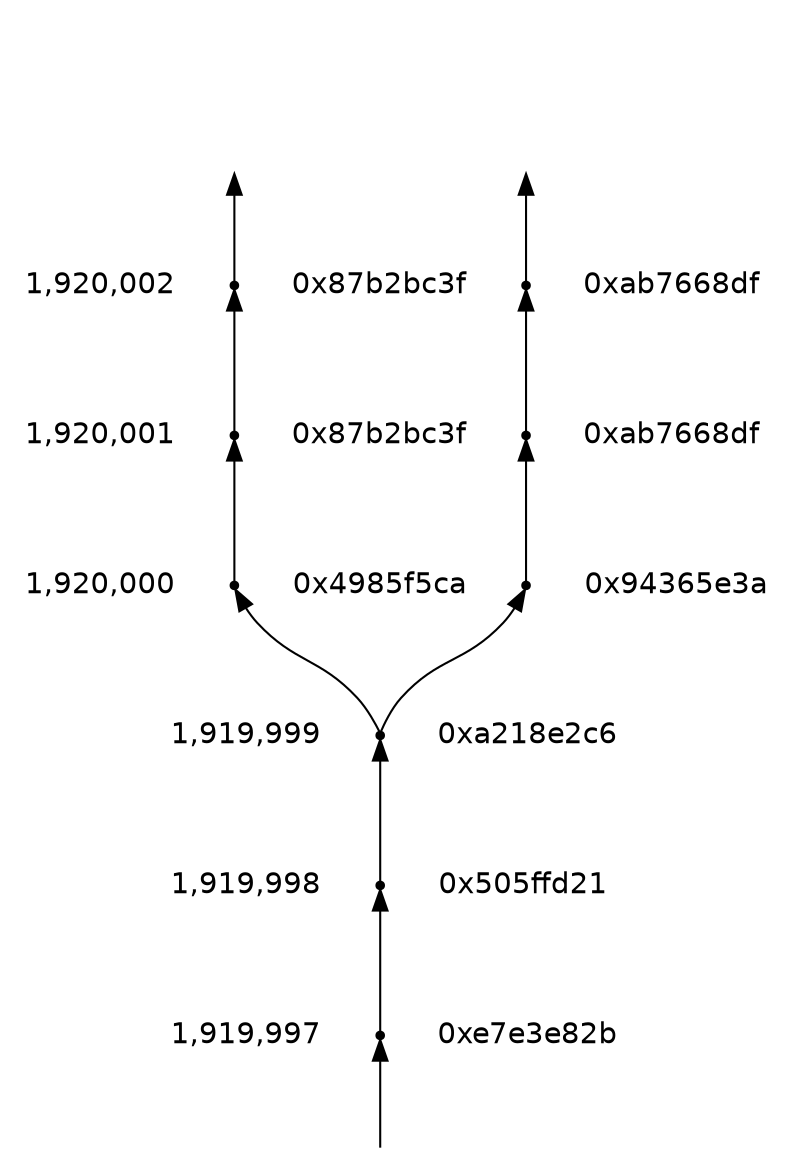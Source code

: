 digraph A {
    rankdir="BT";
    graph [fontname = "Helvetica"];
    node [fontname = "Helvetica",shape=point];
    edge [fontname = "Helvetica"];

    n1919996 [shape=point,style=invis];

    l1919997 [shape=plaintext,label="1,919,997"];
    n1919997 [shape=point];
    h1919997 [shape=plaintext,label="0xe7e3e82b"]
    l1919997 -> n1919997 [style=invis];
    n1919997 -> h1919997 [style=invis];
    {rank=same l1919997 n1919997 h1919997};

    l1919998 [shape=plaintext,label="1,919,998"];
    n1919998 [shape=point];
    h1919998 [shape=plaintext,label="0x505ffd21"]
    l1919998 -> n1919998 [style=invis];
    n1919998 -> h1919998 [style=invis];
    {rank=same l1919998 n1919998 h1919998};

    l1919999 [shape=plaintext,label="1,919,999"];
    n1919999 [shape=point];
    h1919999 [shape=plaintext,label="0xa218e2c6"]
    l1919999 -> n1919999 [style=invis];
    n1919999 -> h1919999 [style=invis];
    {rank=same l1919999 n1919999 h1919999};

    l1920000 [shape=plaintext,label="1,920,000"];
    ethn1920000 [shape=point];
    ethh1920000 [shape=plaintext,label="0x4985f5ca"]
    etcn1920000 [shape=point];
    etch1920000 [shape=plaintext,label="0x94365e3a"]
    l1920000 -> ethn1920000 [style=invis];
    ethn1920000 -> ethh1920000 [style=invis];
    ethh1920000 -> etcn1920000 [style=invis];
    etcn1920000 -> etch1920000 [style=invis];
    {rank=same l1920000 ethn1920000 ethh1920000 etcn1920000 etch1920000};

    l1920001 [shape=plaintext,label="1,920,001"];
    ethn1920001 [shape=point];
    ethh1920001 [shape=plaintext,label="0x87b2bc3f"]
    etcn1920001 [shape=point];
    etch1920001 [shape=plaintext,label="0xab7668df"]
    l1920001 -> ethn1920001 [style=invis];
    ethn1920001 -> ethh1920001 [style=invis];
    ethh1920001 -> etcn1920001 [style=invis];
    etcn1920001 -> etch1920001 [style=invis];
    {rank=same l1920001 ethn1920001 ethh1920001 etcn1920001 etch1920001};

    l1920002 [shape=plaintext,label="1,920,002"];
    ethn1920002 [shape=point];
    ethh1920002 [shape=plaintext,label="0x87b2bc3f"]
    etcn1920002 [shape=point];
    etch1920002 [shape=plaintext,label="0xab7668df"]
    l1920002 -> ethn1920002 [style=invis];
    ethn1920002 -> ethh1920002 [style=invis];
    ethh1920002 -> etcn1920002 [style=invis];
    etcn1920002 -> etch1920002 [style=invis];
    {rank=same l1920002 ethn1920002 ethh1920002 etcn1920002 etch1920002};

    ethn1920003 [shape=none,label="",image="eth-coin-symbol.svg",width=1,height=1.1,fixedsize=true];
    etcn1920003 [shape=none,label="",image="etc-coin-symbol.svg",width=1,height=1.1,fixedsize=true];
    {rank=same ethn1920003 etcn1920003};
    
    n1919996 -> n1919997;
    n1919997 -> n1919998;
    n1919998 -> n1919999;
    n1919999 -> ethn1920000;
    n1919999 -> etcn1920000;
    ethn1920000 -> ethn1920001;
    etcn1920000 -> etcn1920001;
    ethn1920001 -> ethn1920002;
    etcn1920001 -> etcn1920002;
    ethn1920002 -> ethn1920003;
    etcn1920002 -> etcn1920003;

}
